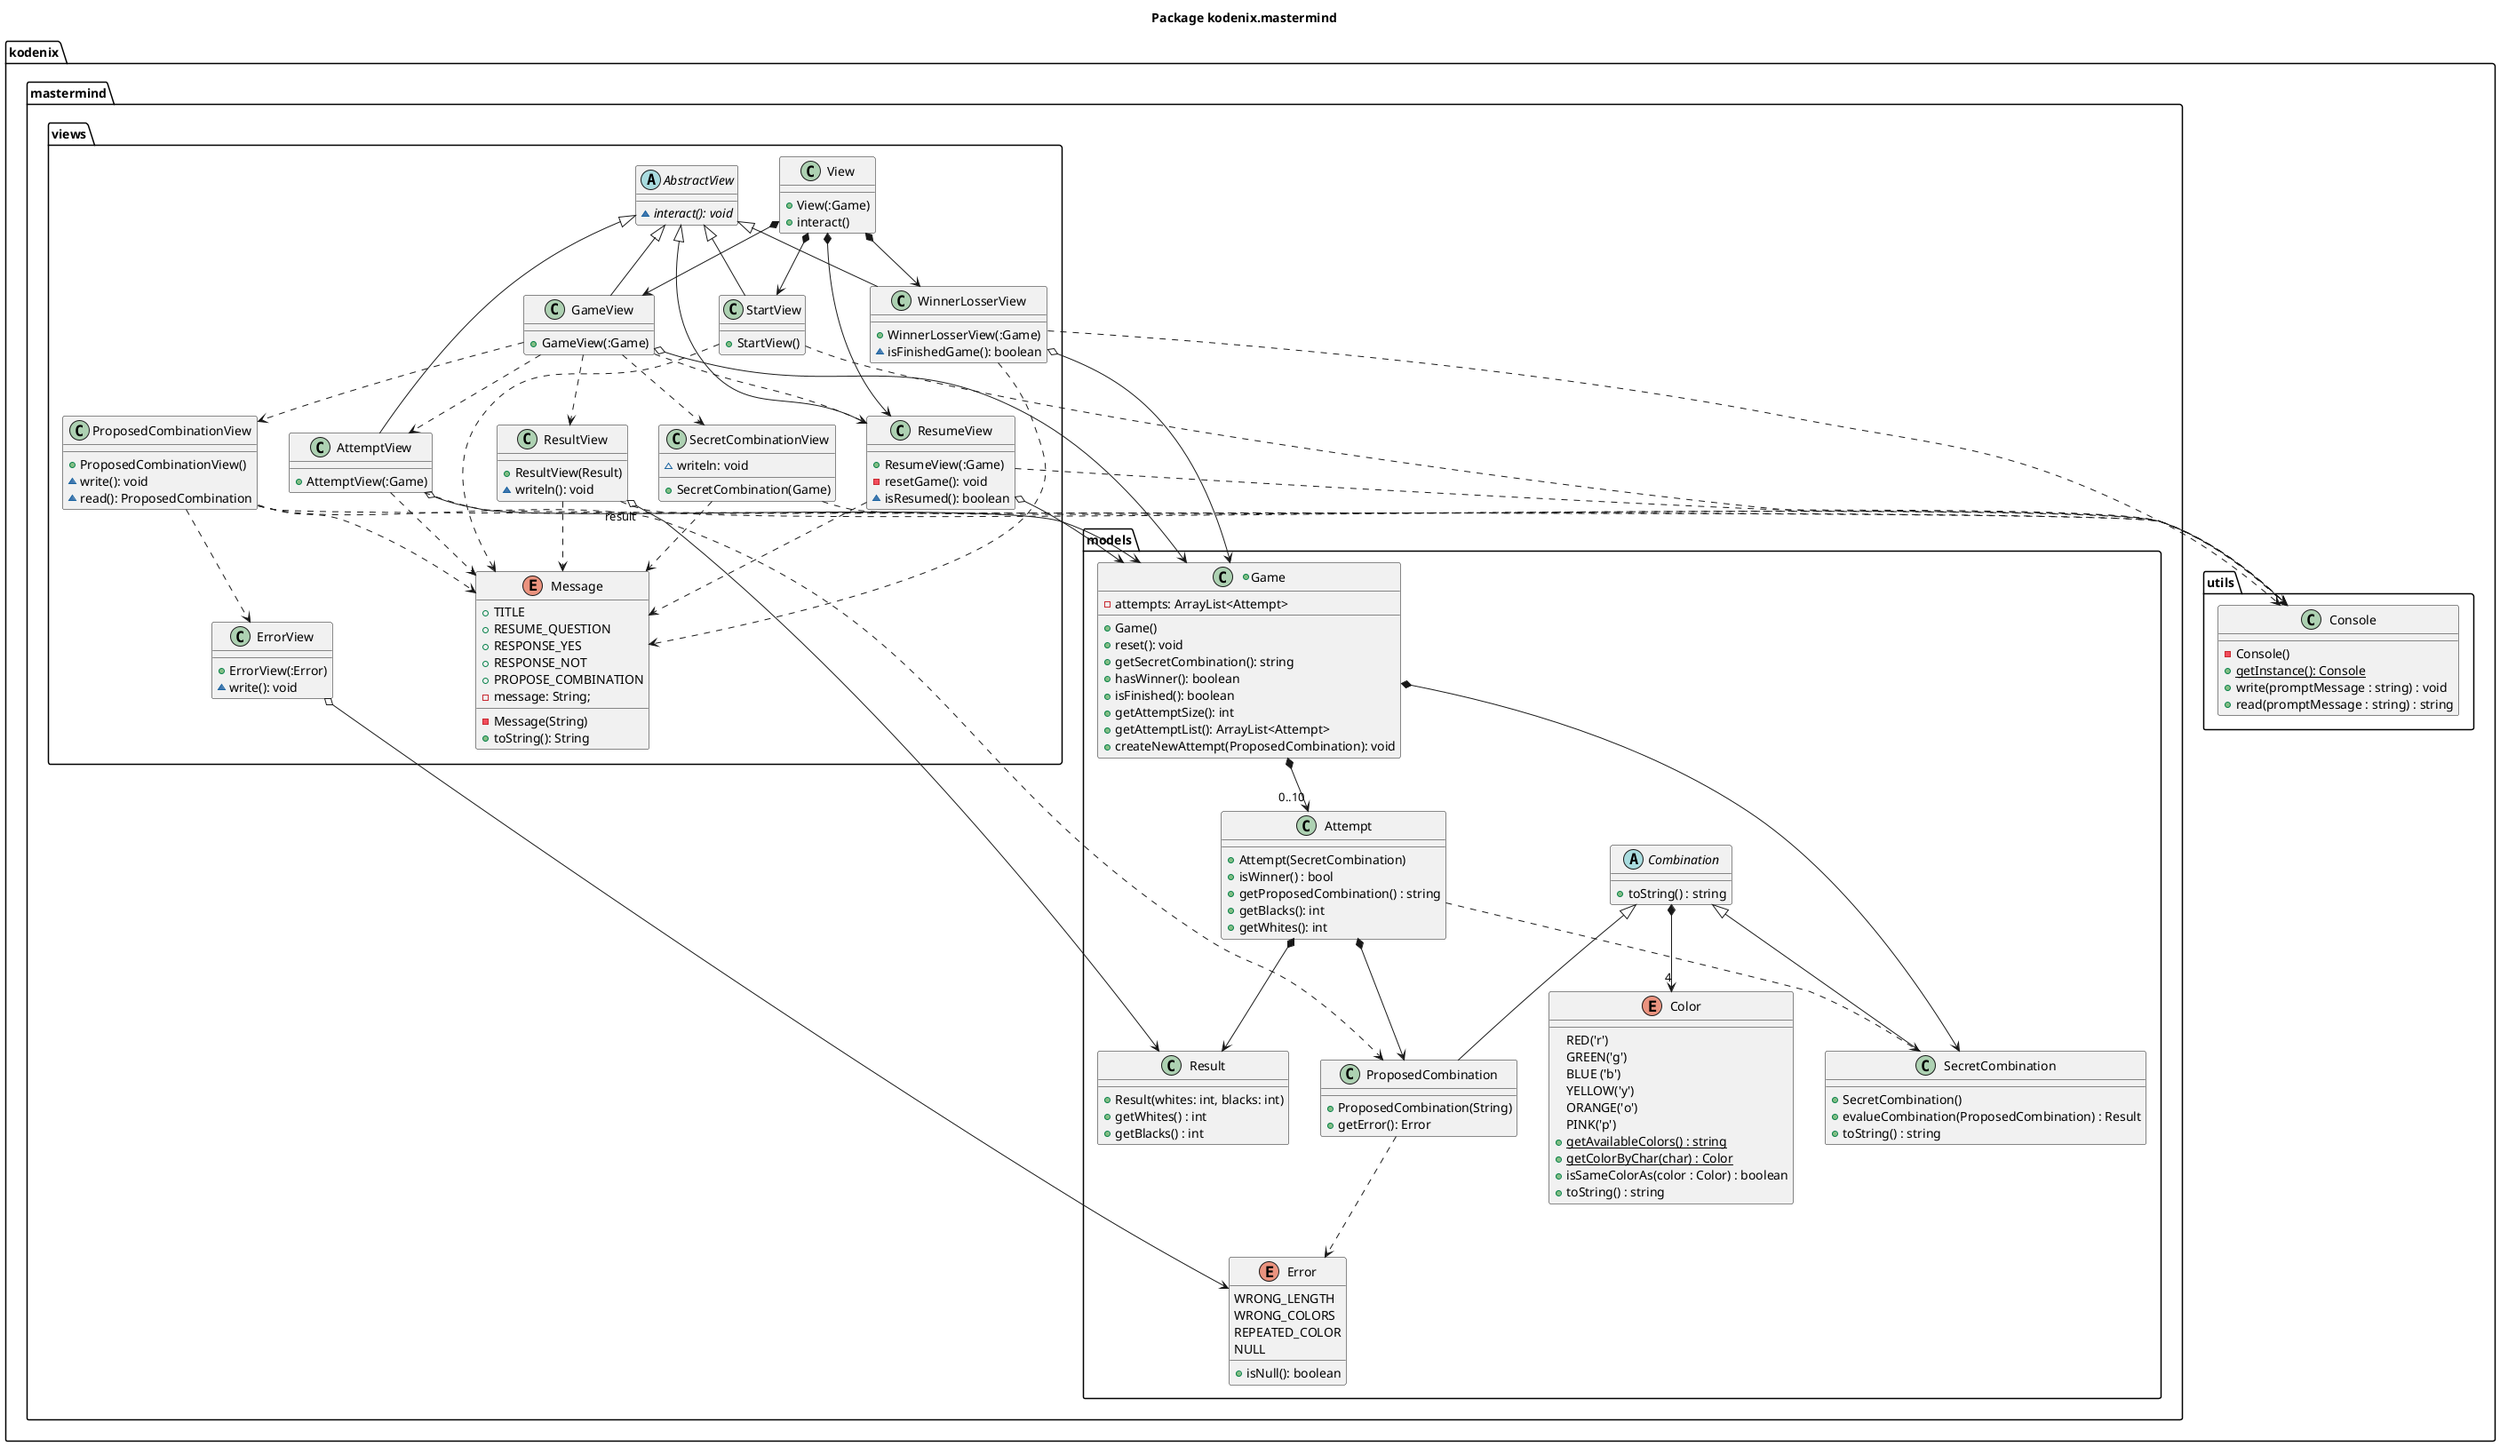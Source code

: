 @startuml package-mastermind
title Package kodenix.mastermind 

package kodenix.mastermind.views {
    class View {
        +View(:Game)
        +interact()
    }

    abstract class AbstractView {
        ~{abstract} interact(): void
    }

    class StartView {
        +StartView()
    }
    class ResumeView {
        +ResumeView(:Game)
        -resetGame(): void
        ~isResumed(): boolean
    }
    class WinnerLosserView {
        +WinnerLosserView(:Game)
        ~isFinishedGame(): boolean
    }
    class GameView {
        +GameView(:Game)
    }
    class AttemptView {
        +AttemptView(:Game)
    }

    class SecretCombinationView {
        +SecretCombination(Game)
        ~writeln: void
    }
    
    class ErrorView {
        +ErrorView(:Error)
        ~write(): void
    }

    class ResultView {
        +ResultView(Result)
        ~writeln(): void
    }

    class ProposedCombinationView {
        +ProposedCombinationView()
        ~write(): void
        ~read(): ProposedCombination
    }

    enum Message {
        +TITLE
        +RESUME_QUESTION
        +RESPONSE_YES
        +RESPONSE_NOT
        +PROPOSE_COMBINATION
        -message: String;
        -Message(String)
        +toString(): String
    }

    AbstractView <|-- StartView
    AbstractView <|-- ResumeView
    AbstractView <|-- WinnerLosserView
    AbstractView <|-- GameView
    AbstractView <|-- AttemptView
    
    View *-down-> StartView
    View *-down-> GameView
    View *-down-> ResumeView
    View *-down-> WinnerLosserView
    GameView .down.> AttemptView 
    GameView .down.> ProposedCombinationView
    GameView .down.> ResumeView
    GameView .down.> SecretCombinationView
    GameView .down.> ResultView
    
    StartView .down.> Message
    StartView .down.> kodenix.utils.Console
    ResumeView .down.> Message
    ResumeView .down.> kodenix.utils.Console
    AttemptView .down.> Message
    AttemptView .down.> kodenix.utils.Console
    WinnerLosserView .down.> Message
    WinnerLosserView .down.> kodenix.utils.Console
    ProposedCombinationView .down.> Message
    ProposedCombinationView .down.> ErrorView
    ProposedCombinationView .down.> kodenix.utils.Console
    SecretCombinationView .down.> Message
    SecretCombinationView .down.> kodenix.utils.Console
    ResultView .down.> Message
    ResultView .down.> kodenix.utils.Console
    
    GameView o--> kodenix.mastermind.models.Game
    ResumeView o--> kodenix.mastermind.models.Game
    AttemptView o--> kodenix.mastermind.models.Game
    WinnerLosserView o--> kodenix.mastermind.models.Game
    ErrorView o--> kodenix.mastermind.models.Error
    ProposedCombinationView .down.> kodenix.mastermind.models.ProposedCombination
    ResultView "result" o--> kodenix.mastermind.models.Result
}

package kodenix.mastermind.models {
    +class Game {
        -attempts: ArrayList<Attempt>
        +Game()
        +reset(): void
        +getSecretCombination(): string
        +hasWinner(): boolean
        +isFinished(): boolean
        +getAttemptSize(): int
        +getAttemptList(): ArrayList<Attempt>
        +createNewAttempt(ProposedCombination): void
    }

    class Attempt{
        +Attempt(SecretCombination)
        +isWinner() : bool
        +getProposedCombination() : string
        +getBlacks(): int
        +getWhites(): int
    }


    class Result{
        +Result(whites: int, blacks: int)
        +getWhites() : int
        +getBlacks() : int
    }

    enum Color{
        RED('r')
        GREEN('g')
        BLUE ('b')
        YELLOW('y')
        ORANGE('o')
        PINK('p')
        +{static} getAvailableColors() : string
        +{static} getColorByChar(char) : Color
        +isSameColorAs(color : Color) : boolean
        +toString() : string
    }

    abstract class Combination{
        +toString() : string
    }

    class SecretCombination{
        +SecretCombination()
        +evalueCombination(ProposedCombination) : Result
        +toString() : string
    }

    class ProposedCombination{
        +ProposedCombination(String)
        +getError(): Error
    }

    enum Error{
        WRONG_LENGTH
        WRONG_COLORS
        REPEATED_COLOR
        NULL
        
        +isNull(): boolean
    }

    Game *--> SecretCombination
    Game *--> "0..10" Attempt

    Combination ^-- SecretCombination
    Combination ^-- ProposedCombination
    Combination *--> "4" Color

    Attempt *--> ProposedCombination
    Attempt *--> Result
    Attempt ..> SecretCombination
    ProposedCombination ..> Error

}

package kodenix.utils {
    class Console {
        -Console()
        +{static} getInstance(): Console
        +write(promptMessage : string) : void
        +read(promptMessage : string) : string
    }
}

@enduml